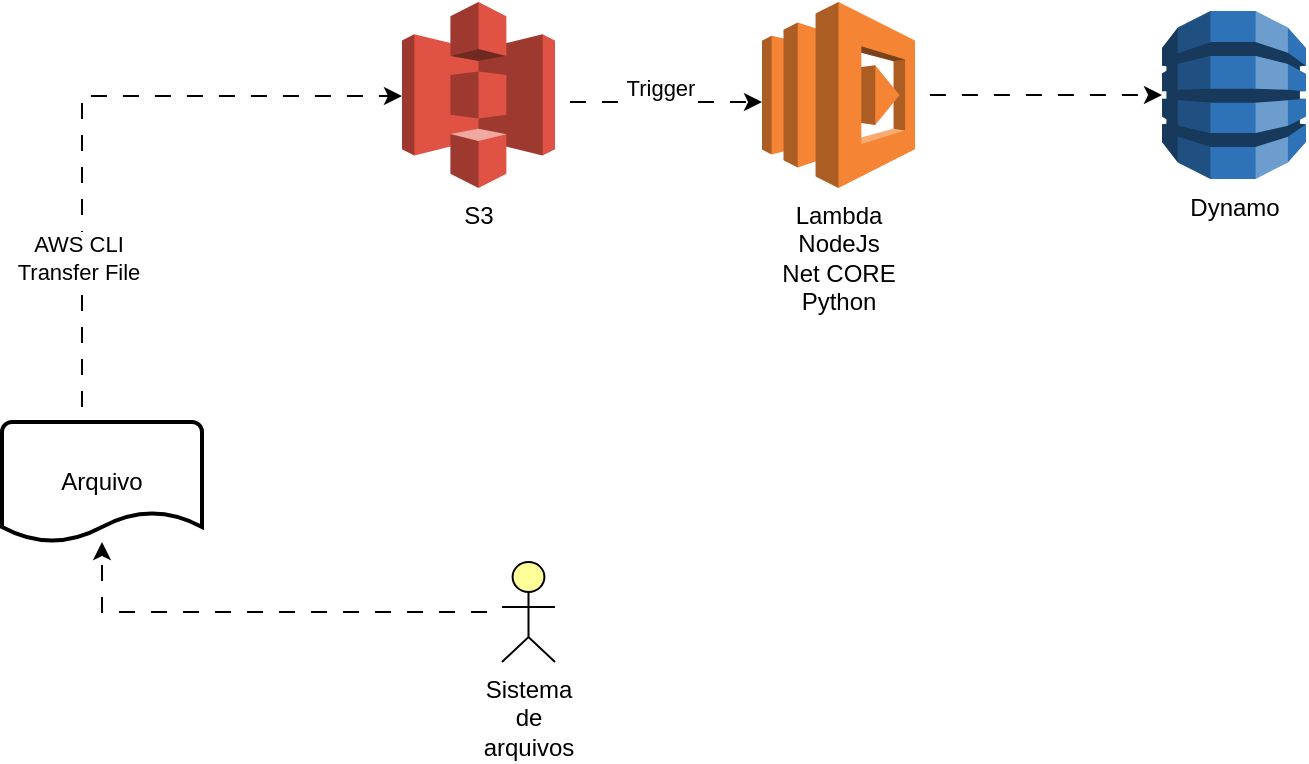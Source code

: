 <mxfile version="28.2.8">
  <diagram name="Página-1" id="bzZkw-02HSJzh8nZbqDo">
    <mxGraphModel dx="706" dy="593" grid="1" gridSize="10" guides="1" tooltips="1" connect="1" arrows="1" fold="1" page="1" pageScale="1" pageWidth="2339" pageHeight="3300" math="0" shadow="0">
      <root>
        <mxCell id="0" />
        <mxCell id="1" parent="0" />
        <mxCell id="8UIkq0z0E98WLpqJcniP-8" value="Trigger&lt;div&gt;&lt;br&gt;&lt;/div&gt;" style="edgeStyle=orthogonalEdgeStyle;rounded=0;orthogonalLoop=1;jettySize=auto;html=1;flowAnimation=1;" edge="1" parent="1" source="8UIkq0z0E98WLpqJcniP-1" target="8UIkq0z0E98WLpqJcniP-2">
          <mxGeometry relative="1" as="geometry">
            <Array as="points">
              <mxPoint x="450" y="260" />
              <mxPoint x="450" y="260" />
            </Array>
          </mxGeometry>
        </mxCell>
        <mxCell id="8UIkq0z0E98WLpqJcniP-1" value="S3" style="outlineConnect=0;dashed=0;verticalLabelPosition=bottom;verticalAlign=top;align=center;html=1;shape=mxgraph.aws3.s3;fillColor=#E05243;gradientColor=none;" vertex="1" parent="1">
          <mxGeometry x="320" y="210" width="76.5" height="93" as="geometry" />
        </mxCell>
        <mxCell id="8UIkq0z0E98WLpqJcniP-9" style="edgeStyle=orthogonalEdgeStyle;rounded=0;orthogonalLoop=1;jettySize=auto;html=1;flowAnimation=1;" edge="1" parent="1" source="8UIkq0z0E98WLpqJcniP-2" target="8UIkq0z0E98WLpqJcniP-5">
          <mxGeometry relative="1" as="geometry" />
        </mxCell>
        <mxCell id="8UIkq0z0E98WLpqJcniP-2" value="Lambda&lt;div&gt;NodeJs&lt;/div&gt;&lt;div&gt;Net CORE&lt;/div&gt;&lt;div&gt;Python&lt;/div&gt;" style="outlineConnect=0;dashed=0;verticalLabelPosition=bottom;verticalAlign=top;align=center;html=1;shape=mxgraph.aws3.lambda;fillColor=#F58534;gradientColor=none;" vertex="1" parent="1">
          <mxGeometry x="500" y="210" width="76.5" height="93" as="geometry" />
        </mxCell>
        <mxCell id="8UIkq0z0E98WLpqJcniP-7" style="edgeStyle=orthogonalEdgeStyle;rounded=0;orthogonalLoop=1;jettySize=auto;html=1;flowAnimation=1;" edge="1" parent="1" source="8UIkq0z0E98WLpqJcniP-3" target="8UIkq0z0E98WLpqJcniP-1">
          <mxGeometry relative="1" as="geometry">
            <Array as="points">
              <mxPoint x="160" y="257" />
            </Array>
          </mxGeometry>
        </mxCell>
        <mxCell id="8UIkq0z0E98WLpqJcniP-10" value="AWS CLI&lt;div&gt;Transfer File&lt;/div&gt;" style="edgeLabel;html=1;align=center;verticalAlign=middle;resizable=0;points=[];" vertex="1" connectable="0" parent="8UIkq0z0E98WLpqJcniP-7">
          <mxGeometry x="-0.492" y="2" relative="1" as="geometry">
            <mxPoint as="offset" />
          </mxGeometry>
        </mxCell>
        <mxCell id="8UIkq0z0E98WLpqJcniP-3" value="Arquivo" style="strokeWidth=2;html=1;shape=mxgraph.flowchart.document2;whiteSpace=wrap;size=0.25;" vertex="1" parent="1">
          <mxGeometry x="120" y="420" width="100" height="60" as="geometry" />
        </mxCell>
        <mxCell id="8UIkq0z0E98WLpqJcniP-6" style="edgeStyle=orthogonalEdgeStyle;rounded=0;orthogonalLoop=1;jettySize=auto;html=1;flowAnimation=1;" edge="1" parent="1" source="8UIkq0z0E98WLpqJcniP-4" target="8UIkq0z0E98WLpqJcniP-3">
          <mxGeometry relative="1" as="geometry" />
        </mxCell>
        <mxCell id="8UIkq0z0E98WLpqJcniP-4" value="Sistema de arquivos" style="html=1;outlineConnect=0;whiteSpace=wrap;fillColor=#ffff99;verticalLabelPosition=bottom;verticalAlign=top;align=center;shape=mxgraph.archimate3.actor;" vertex="1" parent="1">
          <mxGeometry x="370" y="490" width="26.5" height="50" as="geometry" />
        </mxCell>
        <mxCell id="8UIkq0z0E98WLpqJcniP-5" value="Dynamo" style="outlineConnect=0;dashed=0;verticalLabelPosition=bottom;verticalAlign=top;align=center;html=1;shape=mxgraph.aws3.dynamo_db;fillColor=#2E73B8;gradientColor=none;" vertex="1" parent="1">
          <mxGeometry x="700" y="214.5" width="72" height="84" as="geometry" />
        </mxCell>
      </root>
    </mxGraphModel>
  </diagram>
</mxfile>
